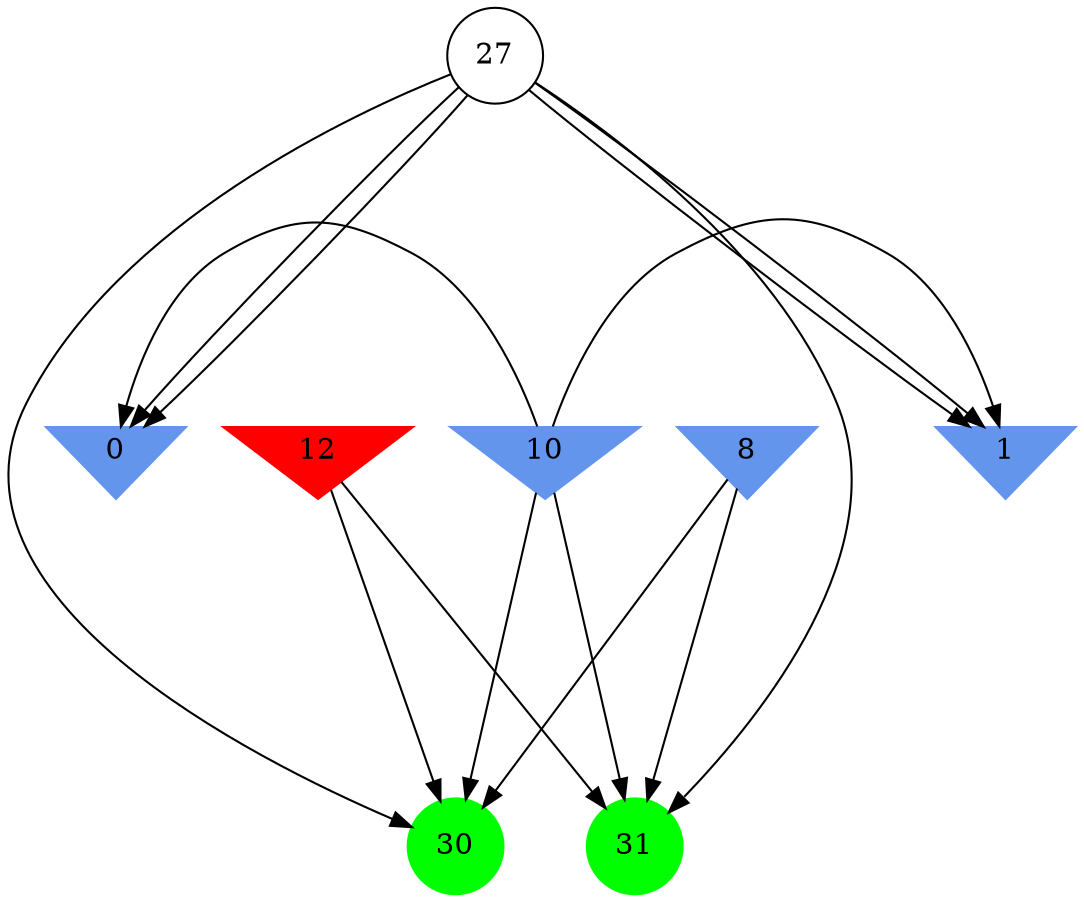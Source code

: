 digraph brain {
	ranksep=2.0;
	0 [shape=invtriangle,style=filled,color=cornflowerblue];
	1 [shape=invtriangle,style=filled,color=cornflowerblue];
	8 [shape=invtriangle,style=filled,color=cornflowerblue];
	10 [shape=invtriangle,style=filled,color=cornflowerblue];
	12 [shape=invtriangle,style=filled,color=red];
	27 [shape=circle,color=black];
	30 [shape=circle,style=filled,color=green];
	31 [shape=circle,style=filled,color=green];
	10	->	1;
	10	->	0;
	27	->	1;
	27	->	0;
	27	->	1;
	27	->	0;
	10	->	31;
	10	->	30;
	27	->	31;
	27	->	30;
	12	->	31;
	12	->	30;
	8	->	31;
	8	->	30;
	{ rank=same; 0; 1; 8; 10; 12; }
	{ rank=same; 27; }
	{ rank=same; 30; 31; }
}
